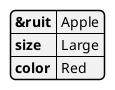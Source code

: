 {
  "sha1": "9spqhu2zscxqa5ft9b02g3537k88wtv",
  "insertion": {
    "when": "2024-05-30T20:48:21.762Z",
    "url": "https://forum.plantuml.net/13376/cannot-use-symbols-at-the-beginning-of-keys-in-yaml",
    "user": "plantuml@gmail.com"
  }
}
@startyaml
&ruit: Apple
size: Large
color: Red
@endyaml
